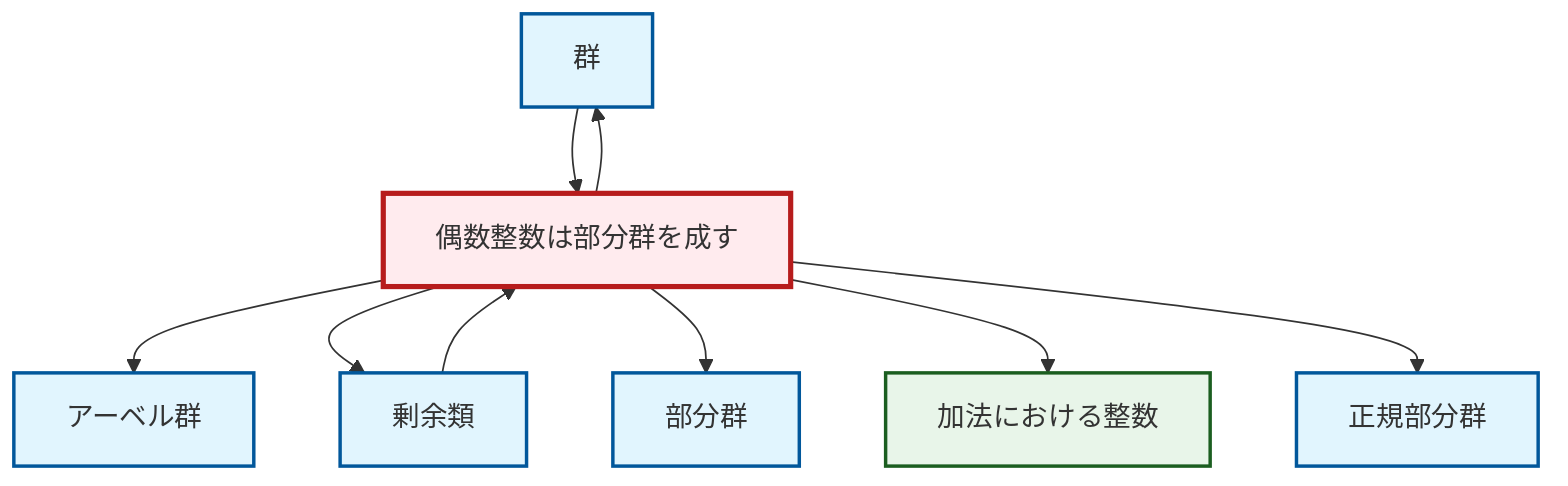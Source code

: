graph TD
    classDef definition fill:#e1f5fe,stroke:#01579b,stroke-width:2px
    classDef theorem fill:#f3e5f5,stroke:#4a148c,stroke-width:2px
    classDef axiom fill:#fff3e0,stroke:#e65100,stroke-width:2px
    classDef example fill:#e8f5e9,stroke:#1b5e20,stroke-width:2px
    classDef current fill:#ffebee,stroke:#b71c1c,stroke-width:3px
    def-group["群"]:::definition
    def-subgroup["部分群"]:::definition
    ex-integers-addition["加法における整数"]:::example
    def-abelian-group["アーベル群"]:::definition
    def-normal-subgroup["正規部分群"]:::definition
    ex-even-integers-subgroup["偶数整数は部分群を成す"]:::example
    def-coset["剰余類"]:::definition
    ex-even-integers-subgroup --> def-abelian-group
    ex-even-integers-subgroup --> def-group
    ex-even-integers-subgroup --> def-coset
    ex-even-integers-subgroup --> def-subgroup
    def-group --> ex-even-integers-subgroup
    ex-even-integers-subgroup --> ex-integers-addition
    def-coset --> ex-even-integers-subgroup
    ex-even-integers-subgroup --> def-normal-subgroup
    class ex-even-integers-subgroup current